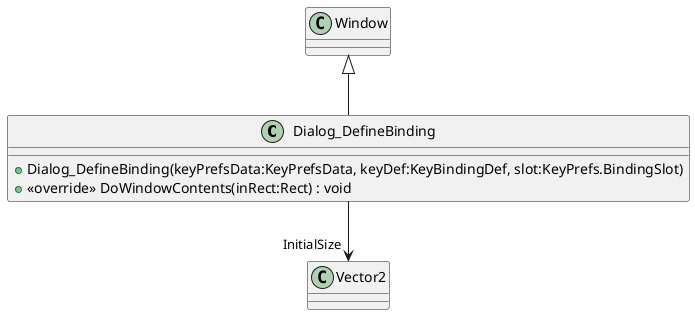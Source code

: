 @startuml
class Dialog_DefineBinding {
    + Dialog_DefineBinding(keyPrefsData:KeyPrefsData, keyDef:KeyBindingDef, slot:KeyPrefs.BindingSlot)
    + <<override>> DoWindowContents(inRect:Rect) : void
}
Window <|-- Dialog_DefineBinding
Dialog_DefineBinding --> "InitialSize" Vector2
@enduml
